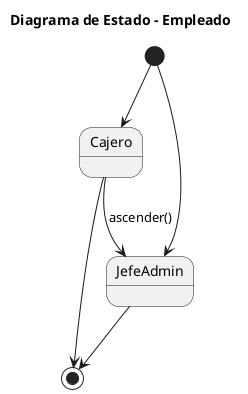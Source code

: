 @startuml name Diagrama Estado Empleado
title Diagrama de Estado - Empleado

[*] --> Cajero
[*] --> JefeAdmin

Cajero --> JefeAdmin : ascender()
Cajero --> [*]
JefeAdmin --> [*]

@enduml
